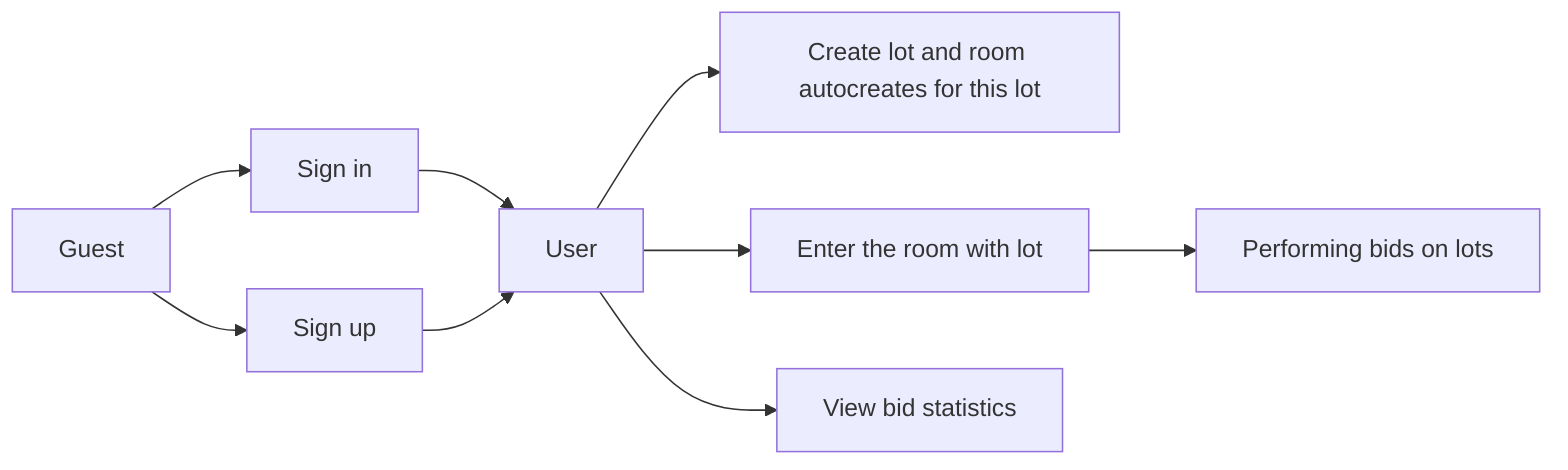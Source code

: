 graph LR
    A[Guest] --> B[Sign in]
    A --> C[Sign up]
    B --> D[User]
    C --> D
    D --> E[Create lot and room autocreates for this lot]
    D --> F[Enter the room with lot]
    F --> G[Performing bids on lots]
    D --> K[View bid statistics]